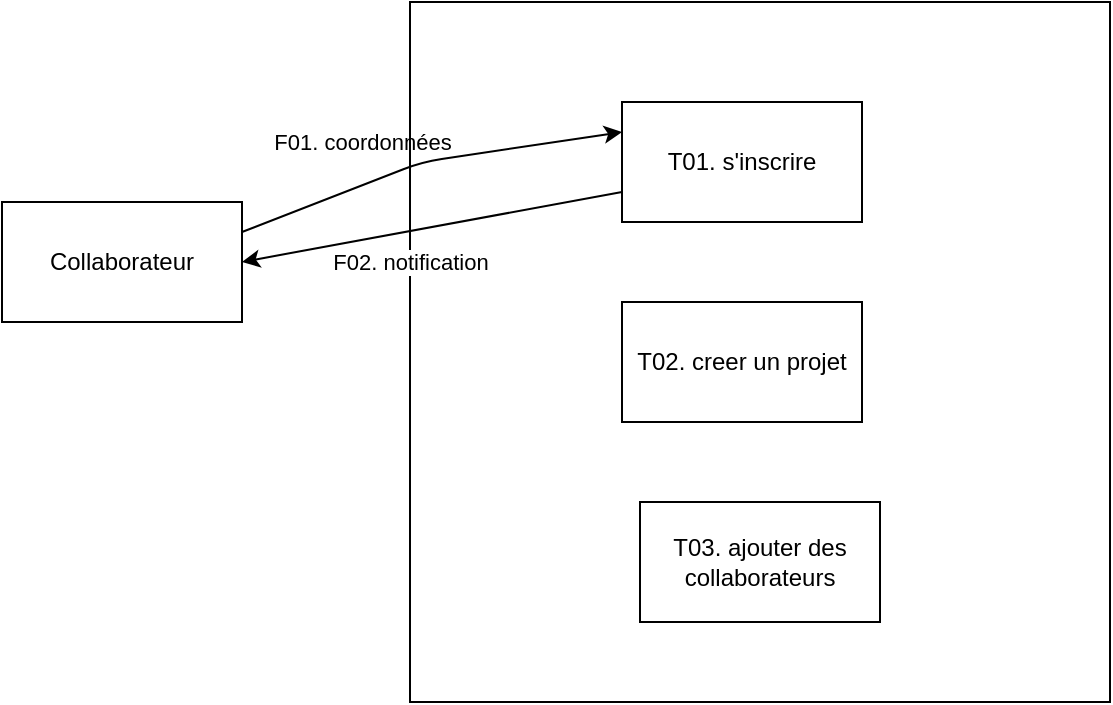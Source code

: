 <mxGraphModel dx="1422" dy="613" grid="1" gridSize="10" guides="1" tooltips="1" connect="1" arrows="1" fold="1" page="1" pageScale="1" pageWidth="827" pageHeight="1169" math="0" shadow="0">
  <root>
    <mxCell id="0" />
    <mxCell id="1" parent="0" />
    <mxCell id="_Vjc8NUrI6-QFcDWvdmF-14" value="" style="whiteSpace=wrap;html=1;aspect=fixed;fillColor=none;" parent="1" vertex="1">
      <mxGeometry x="234" y="130" width="350" height="350" as="geometry" />
    </mxCell>
    <mxCell id="_Vjc8NUrI6-QFcDWvdmF-15" value="T01. s&#39;inscrire" style="rounded=0;whiteSpace=wrap;html=1;fillColor=none;" parent="1" vertex="1">
      <mxGeometry x="340" y="180" width="120" height="60" as="geometry" />
    </mxCell>
    <mxCell id="_Vjc8NUrI6-QFcDWvdmF-16" value="T02. creer un projet" style="rounded=0;whiteSpace=wrap;html=1;fillColor=none;" parent="1" vertex="1">
      <mxGeometry x="340" y="280" width="120" height="60" as="geometry" />
    </mxCell>
    <mxCell id="_Vjc8NUrI6-QFcDWvdmF-17" value="T03. ajouter des collaborateurs" style="rounded=0;whiteSpace=wrap;html=1;fillColor=none;" parent="1" vertex="1">
      <mxGeometry x="349" y="380" width="120" height="60" as="geometry" />
    </mxCell>
    <mxCell id="_Vjc8NUrI6-QFcDWvdmF-18" value="Collaborateur" style="rounded=0;whiteSpace=wrap;html=1;fillColor=none;" parent="1" vertex="1">
      <mxGeometry x="30" y="230" width="120" height="60" as="geometry" />
    </mxCell>
    <mxCell id="_Vjc8NUrI6-QFcDWvdmF-24" value="" style="endArrow=classic;html=1;exitX=0;exitY=0.75;exitDx=0;exitDy=0;entryX=1;entryY=0.5;entryDx=0;entryDy=0;" parent="1" source="_Vjc8NUrI6-QFcDWvdmF-15" target="_Vjc8NUrI6-QFcDWvdmF-18" edge="1">
      <mxGeometry width="50" height="50" relative="1" as="geometry">
        <mxPoint x="340" y="270" as="sourcePoint" />
        <mxPoint x="390" y="220" as="targetPoint" />
      </mxGeometry>
    </mxCell>
    <mxCell id="_Vjc8NUrI6-QFcDWvdmF-25" value="F02. notification" style="edgeLabel;html=1;align=center;verticalAlign=middle;resizable=0;points=[];" parent="_Vjc8NUrI6-QFcDWvdmF-24" vertex="1" connectable="0">
      <mxGeometry x="0.163" y="3" relative="1" as="geometry">
        <mxPoint x="3.6" y="11.76" as="offset" />
      </mxGeometry>
    </mxCell>
    <mxCell id="_Vjc8NUrI6-QFcDWvdmF-28" value="" style="endArrow=classic;html=1;exitX=1;exitY=0.25;exitDx=0;exitDy=0;entryX=0;entryY=0.25;entryDx=0;entryDy=0;" parent="1" source="_Vjc8NUrI6-QFcDWvdmF-18" target="_Vjc8NUrI6-QFcDWvdmF-15" edge="1">
      <mxGeometry width="50" height="50" relative="1" as="geometry">
        <mxPoint x="150" y="270" as="sourcePoint" />
        <mxPoint x="200" y="220" as="targetPoint" />
        <Array as="points">
          <mxPoint x="240" y="210" />
        </Array>
      </mxGeometry>
    </mxCell>
    <mxCell id="uScNeHmfV5kOPwU0BwOX-2" value="&lt;font style=&quot;font-size: 11px&quot;&gt;F01. coordonnées &lt;/font&gt;" style="text;html=1;align=center;verticalAlign=middle;resizable=0;points=[];autosize=1;" vertex="1" parent="1">
      <mxGeometry x="160" y="190" width="100" height="20" as="geometry" />
    </mxCell>
  </root>
</mxGraphModel>

